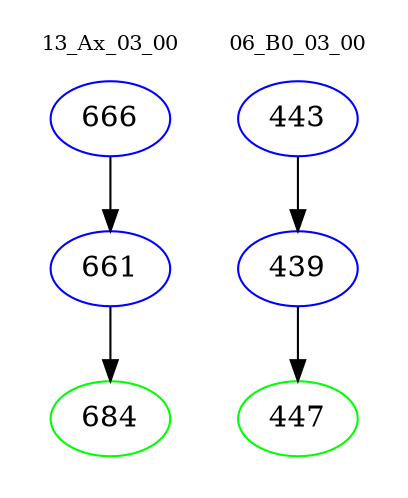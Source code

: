 digraph{
subgraph cluster_0 {
color = white
label = "13_Ax_03_00";
fontsize=10;
T0_666 [label="666", color="blue"]
T0_666 -> T0_661 [color="black"]
T0_661 [label="661", color="blue"]
T0_661 -> T0_684 [color="black"]
T0_684 [label="684", color="green"]
}
subgraph cluster_1 {
color = white
label = "06_B0_03_00";
fontsize=10;
T1_443 [label="443", color="blue"]
T1_443 -> T1_439 [color="black"]
T1_439 [label="439", color="blue"]
T1_439 -> T1_447 [color="black"]
T1_447 [label="447", color="green"]
}
}
